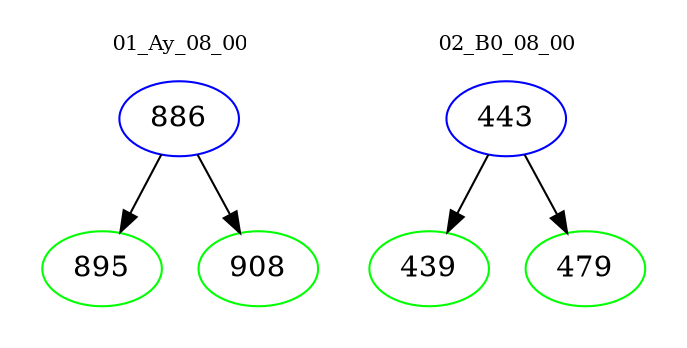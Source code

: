 digraph{
subgraph cluster_0 {
color = white
label = "01_Ay_08_00";
fontsize=10;
T0_886 [label="886", color="blue"]
T0_886 -> T0_895 [color="black"]
T0_895 [label="895", color="green"]
T0_886 -> T0_908 [color="black"]
T0_908 [label="908", color="green"]
}
subgraph cluster_1 {
color = white
label = "02_B0_08_00";
fontsize=10;
T1_443 [label="443", color="blue"]
T1_443 -> T1_439 [color="black"]
T1_439 [label="439", color="green"]
T1_443 -> T1_479 [color="black"]
T1_479 [label="479", color="green"]
}
}
